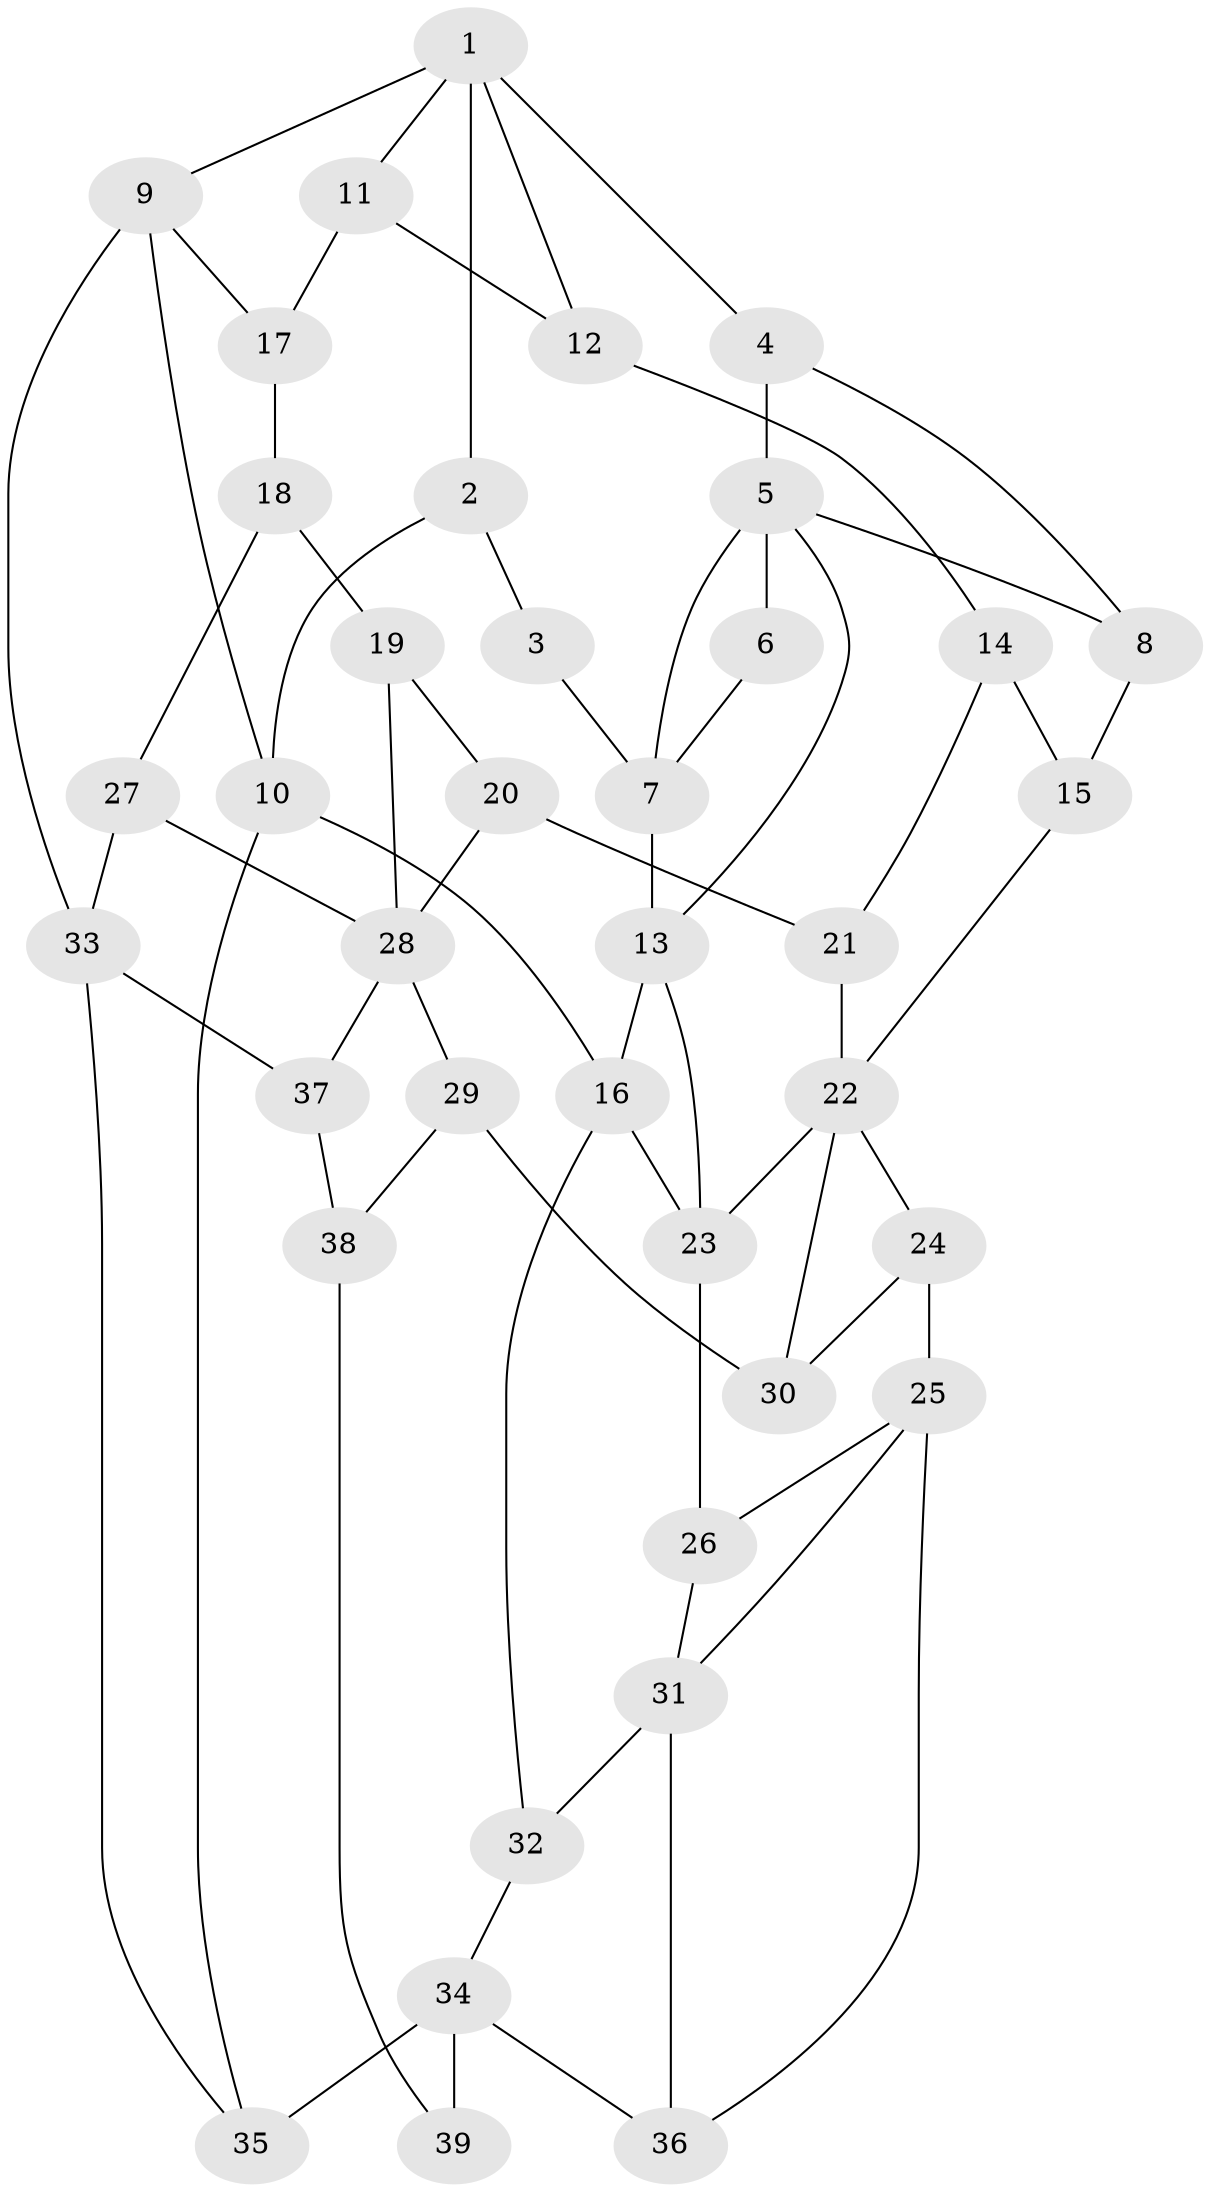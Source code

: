 // original degree distribution, {3: 0.02564102564102564, 6: 0.24358974358974358, 5: 0.46153846153846156, 4: 0.2692307692307692}
// Generated by graph-tools (version 1.1) at 2025/38/03/09/25 02:38:34]
// undirected, 39 vertices, 66 edges
graph export_dot {
graph [start="1"]
  node [color=gray90,style=filled];
  1;
  2;
  3;
  4;
  5;
  6;
  7;
  8;
  9;
  10;
  11;
  12;
  13;
  14;
  15;
  16;
  17;
  18;
  19;
  20;
  21;
  22;
  23;
  24;
  25;
  26;
  27;
  28;
  29;
  30;
  31;
  32;
  33;
  34;
  35;
  36;
  37;
  38;
  39;
  1 -- 2 [weight=1.0];
  1 -- 4 [weight=1.0];
  1 -- 9 [weight=1.0];
  1 -- 11 [weight=1.0];
  1 -- 12 [weight=1.0];
  2 -- 3 [weight=1.0];
  2 -- 10 [weight=1.0];
  3 -- 7 [weight=2.0];
  4 -- 5 [weight=1.0];
  4 -- 8 [weight=1.0];
  5 -- 6 [weight=2.0];
  5 -- 7 [weight=1.0];
  5 -- 8 [weight=1.0];
  5 -- 13 [weight=1.0];
  6 -- 7 [weight=1.0];
  7 -- 13 [weight=2.0];
  8 -- 15 [weight=1.0];
  9 -- 10 [weight=1.0];
  9 -- 17 [weight=1.0];
  9 -- 33 [weight=1.0];
  10 -- 16 [weight=1.0];
  10 -- 35 [weight=1.0];
  11 -- 12 [weight=1.0];
  11 -- 17 [weight=1.0];
  12 -- 14 [weight=1.0];
  13 -- 16 [weight=1.0];
  13 -- 23 [weight=1.0];
  14 -- 15 [weight=1.0];
  14 -- 21 [weight=1.0];
  15 -- 22 [weight=1.0];
  16 -- 23 [weight=1.0];
  16 -- 32 [weight=1.0];
  17 -- 18 [weight=4.0];
  18 -- 19 [weight=1.0];
  18 -- 27 [weight=1.0];
  19 -- 20 [weight=1.0];
  19 -- 28 [weight=1.0];
  20 -- 21 [weight=1.0];
  20 -- 28 [weight=1.0];
  21 -- 22 [weight=1.0];
  22 -- 23 [weight=2.0];
  22 -- 24 [weight=1.0];
  22 -- 30 [weight=1.0];
  23 -- 26 [weight=1.0];
  24 -- 25 [weight=2.0];
  24 -- 30 [weight=1.0];
  25 -- 26 [weight=2.0];
  25 -- 31 [weight=1.0];
  25 -- 36 [weight=1.0];
  26 -- 31 [weight=1.0];
  27 -- 28 [weight=1.0];
  27 -- 33 [weight=1.0];
  28 -- 29 [weight=2.0];
  28 -- 37 [weight=1.0];
  29 -- 30 [weight=1.0];
  29 -- 38 [weight=1.0];
  31 -- 32 [weight=2.0];
  31 -- 36 [weight=2.0];
  32 -- 34 [weight=1.0];
  33 -- 35 [weight=1.0];
  33 -- 37 [weight=1.0];
  34 -- 35 [weight=2.0];
  34 -- 36 [weight=1.0];
  34 -- 39 [weight=2.0];
  37 -- 38 [weight=1.0];
  38 -- 39 [weight=1.0];
}
